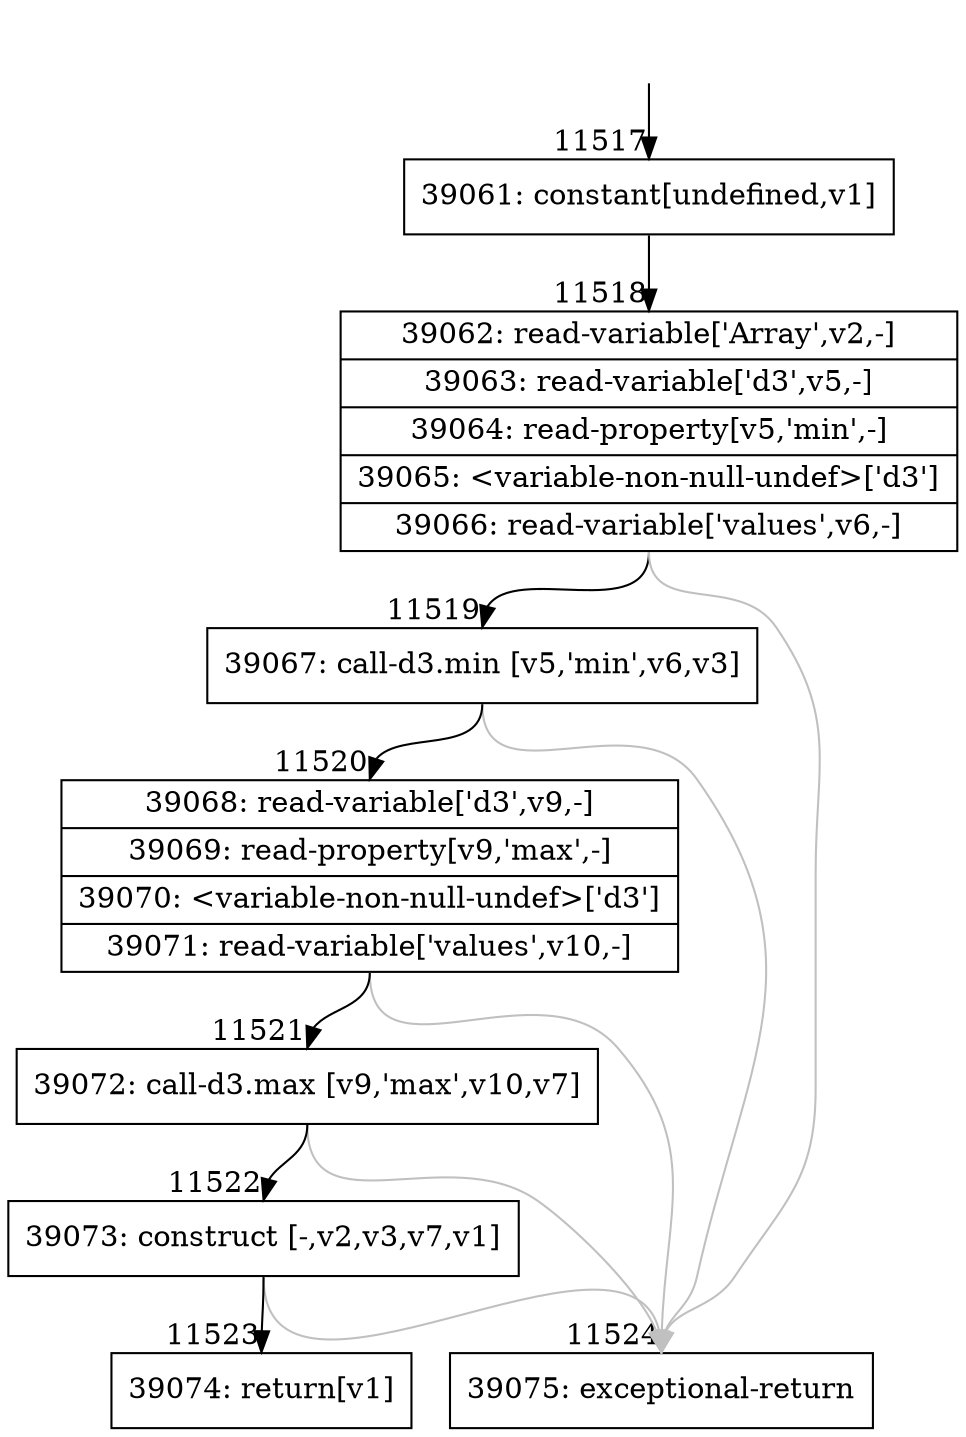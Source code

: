 digraph {
rankdir="TD"
BB_entry1063[shape=none,label=""];
BB_entry1063 -> BB11517 [tailport=s, headport=n, headlabel="    11517"]
BB11517 [shape=record label="{39061: constant[undefined,v1]}" ] 
BB11517 -> BB11518 [tailport=s, headport=n, headlabel="      11518"]
BB11518 [shape=record label="{39062: read-variable['Array',v2,-]|39063: read-variable['d3',v5,-]|39064: read-property[v5,'min',-]|39065: \<variable-non-null-undef\>['d3']|39066: read-variable['values',v6,-]}" ] 
BB11518 -> BB11519 [tailport=s, headport=n, headlabel="      11519"]
BB11518 -> BB11524 [tailport=s, headport=n, color=gray, headlabel="      11524"]
BB11519 [shape=record label="{39067: call-d3.min [v5,'min',v6,v3]}" ] 
BB11519 -> BB11520 [tailport=s, headport=n, headlabel="      11520"]
BB11519 -> BB11524 [tailport=s, headport=n, color=gray]
BB11520 [shape=record label="{39068: read-variable['d3',v9,-]|39069: read-property[v9,'max',-]|39070: \<variable-non-null-undef\>['d3']|39071: read-variable['values',v10,-]}" ] 
BB11520 -> BB11521 [tailport=s, headport=n, headlabel="      11521"]
BB11520 -> BB11524 [tailport=s, headport=n, color=gray]
BB11521 [shape=record label="{39072: call-d3.max [v9,'max',v10,v7]}" ] 
BB11521 -> BB11522 [tailport=s, headport=n, headlabel="      11522"]
BB11521 -> BB11524 [tailport=s, headport=n, color=gray]
BB11522 [shape=record label="{39073: construct [-,v2,v3,v7,v1]}" ] 
BB11522 -> BB11523 [tailport=s, headport=n, headlabel="      11523"]
BB11522 -> BB11524 [tailport=s, headport=n, color=gray]
BB11523 [shape=record label="{39074: return[v1]}" ] 
BB11524 [shape=record label="{39075: exceptional-return}" ] 
//#$~ 6859
}
